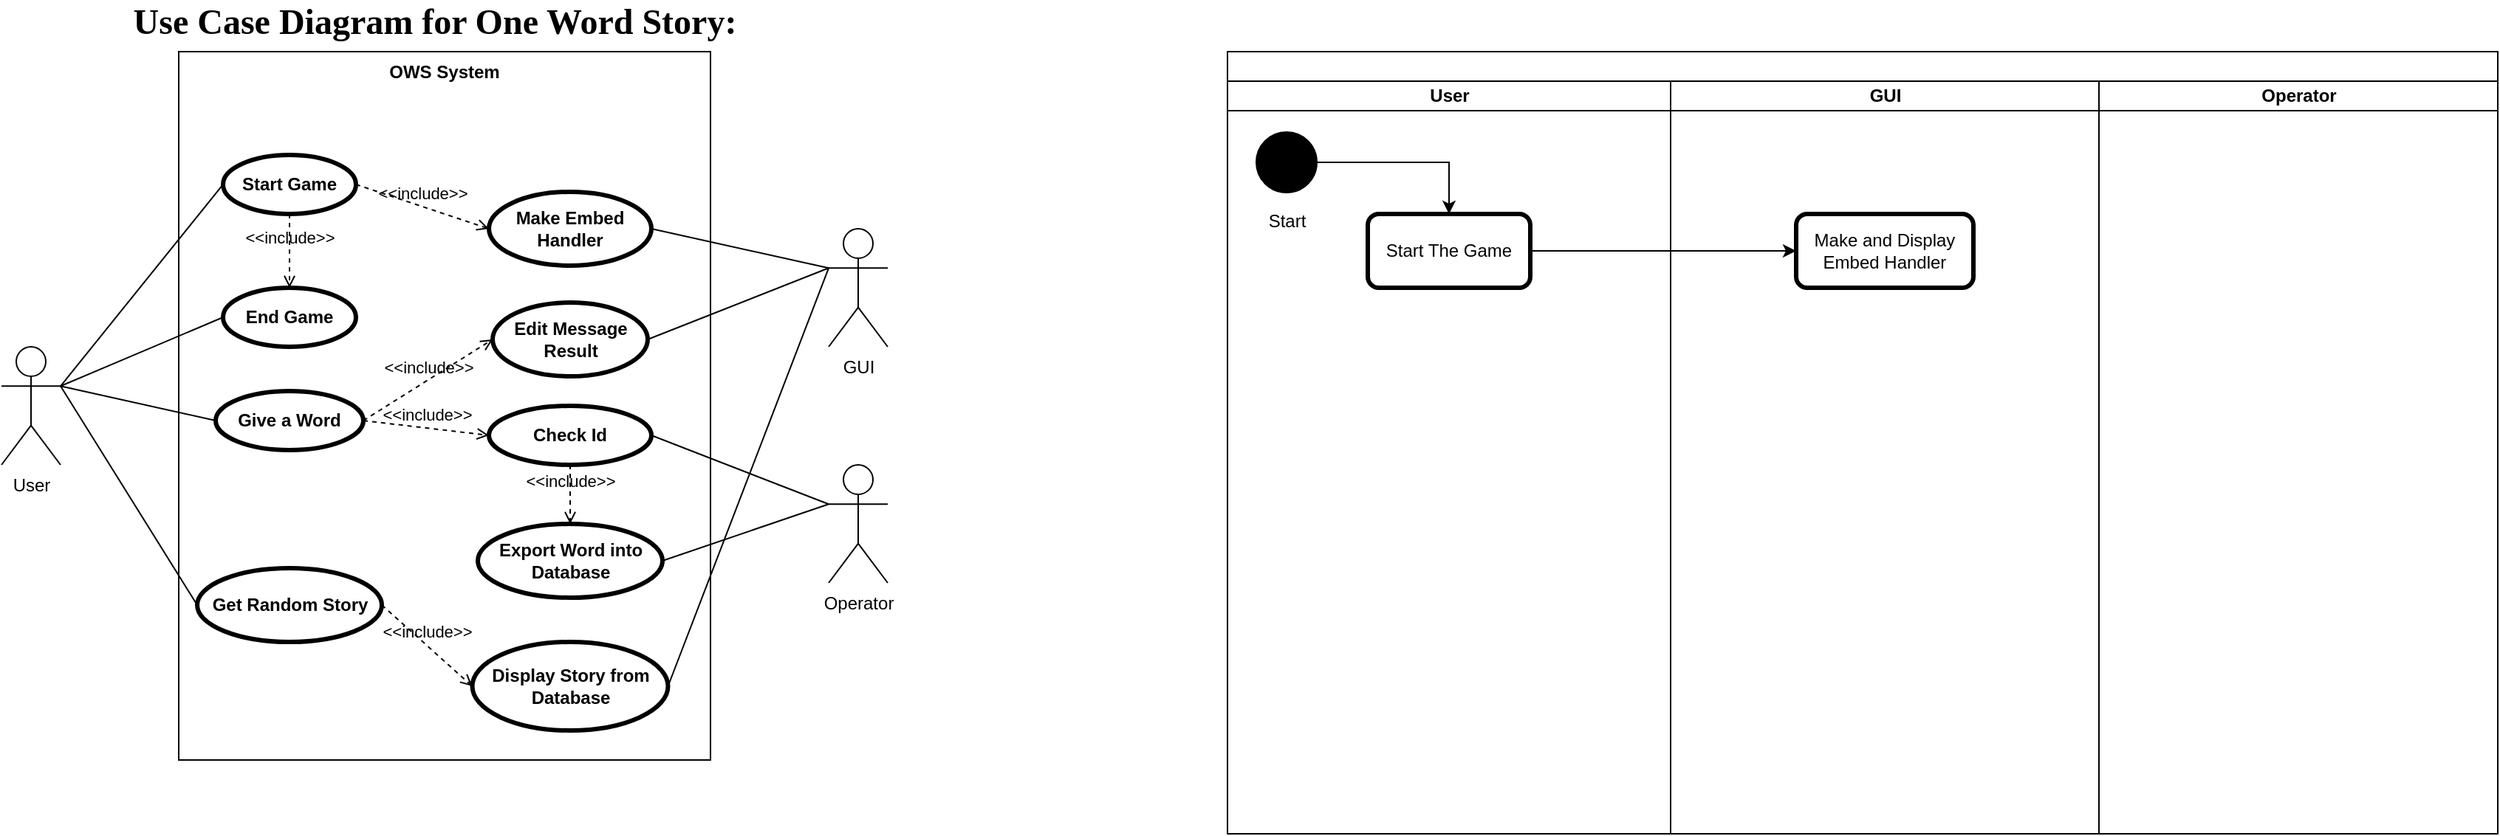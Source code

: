 <mxfile version="12.5.6" type="device"><diagram id="8Bj2ng1WZ6uRDjdKlvuY" name="Page-1"><mxGraphModel dx="752" dy="357" grid="1" gridSize="10" guides="1" tooltips="1" connect="1" arrows="1" fold="1" page="1" pageScale="1" pageWidth="827" pageHeight="1169" math="0" shadow="0"><root><mxCell id="0"/><mxCell id="1" parent="0"/><mxCell id="Mr_0kPpB3vjHNFnzJOEk-1" value="OWS System" style="shape=rect;html=1;verticalAlign=top;fontStyle=1;whiteSpace=wrap;align=center;" parent="1" vertex="1"><mxGeometry x="240" y="40" width="360" height="480" as="geometry"/></mxCell><mxCell id="Mr_0kPpB3vjHNFnzJOEk-2" value="User" style="shape=umlActor;html=1;verticalLabelPosition=bottom;verticalAlign=top;align=center;" parent="1" vertex="1"><mxGeometry x="120" y="240" width="40" height="80" as="geometry"/></mxCell><mxCell id="Mr_0kPpB3vjHNFnzJOEk-4" value="Operator" style="shape=umlActor;html=1;verticalLabelPosition=bottom;verticalAlign=top;align=center;" parent="1" vertex="1"><mxGeometry x="680" y="320" width="40" height="80" as="geometry"/></mxCell><mxCell id="Mr_0kPpB3vjHNFnzJOEk-5" value="Start Game" style="shape=ellipse;html=1;strokeWidth=3;fontStyle=1;whiteSpace=wrap;align=center;perimeter=ellipsePerimeter;" parent="1" vertex="1"><mxGeometry x="270" y="110" width="90" height="40" as="geometry"/></mxCell><mxCell id="Mr_0kPpB3vjHNFnzJOEk-6" value="" style="edgeStyle=none;html=1;endArrow=none;verticalAlign=bottom;exitX=1;exitY=0.333;exitDx=0;exitDy=0;exitPerimeter=0;entryX=0;entryY=0.5;entryDx=0;entryDy=0;" parent="1" source="Mr_0kPpB3vjHNFnzJOEk-2" target="Mr_0kPpB3vjHNFnzJOEk-5" edge="1"><mxGeometry width="160" relative="1" as="geometry"><mxPoint x="200" y="300" as="sourcePoint"/><mxPoint x="360" y="300" as="targetPoint"/></mxGeometry></mxCell><mxCell id="Mr_0kPpB3vjHNFnzJOEk-7" value="Make Embed Handler" style="shape=ellipse;html=1;strokeWidth=3;fontStyle=1;whiteSpace=wrap;align=center;perimeter=ellipsePerimeter;" parent="1" vertex="1"><mxGeometry x="450" y="135" width="110" height="50" as="geometry"/></mxCell><mxCell id="Mr_0kPpB3vjHNFnzJOEk-8" value="" style="edgeStyle=none;html=1;endArrow=none;verticalAlign=bottom;exitX=1;exitY=0.5;exitDx=0;exitDy=0;entryX=0;entryY=0.333;entryDx=0;entryDy=0;entryPerimeter=0;" parent="1" source="Mr_0kPpB3vjHNFnzJOEk-7" target="Mr_0kPpB3vjHNFnzJOEk-21" edge="1"><mxGeometry width="160" relative="1" as="geometry"><mxPoint x="590" y="319.41" as="sourcePoint"/><mxPoint x="750" y="319.41" as="targetPoint"/></mxGeometry></mxCell><mxCell id="Mr_0kPpB3vjHNFnzJOEk-9" value="&amp;lt;&amp;lt;include&amp;gt;&amp;gt;" style="edgeStyle=none;html=1;endArrow=open;verticalAlign=bottom;dashed=1;labelBackgroundColor=none;entryX=0;entryY=0.5;entryDx=0;entryDy=0;exitX=1;exitY=0.5;exitDx=0;exitDy=0;" parent="1" source="Mr_0kPpB3vjHNFnzJOEk-5" target="Mr_0kPpB3vjHNFnzJOEk-7" edge="1"><mxGeometry width="160" relative="1" as="geometry"><mxPoint x="310" y="220" as="sourcePoint"/><mxPoint x="470" y="220" as="targetPoint"/></mxGeometry></mxCell><mxCell id="Mr_0kPpB3vjHNFnzJOEk-10" value="Give a Word" style="shape=ellipse;html=1;strokeWidth=3;fontStyle=1;whiteSpace=wrap;align=center;perimeter=ellipsePerimeter;" parent="1" vertex="1"><mxGeometry x="265" y="270" width="100" height="40" as="geometry"/></mxCell><mxCell id="Mr_0kPpB3vjHNFnzJOEk-11" value="" style="edgeStyle=none;html=1;endArrow=none;verticalAlign=bottom;exitX=1;exitY=0.333;exitDx=0;exitDy=0;exitPerimeter=0;entryX=0;entryY=0.5;entryDx=0;entryDy=0;" parent="1" source="Mr_0kPpB3vjHNFnzJOEk-2" target="Mr_0kPpB3vjHNFnzJOEk-10" edge="1"><mxGeometry width="160" relative="1" as="geometry"><mxPoint x="170" y="156.667" as="sourcePoint"/><mxPoint x="280" y="130" as="targetPoint"/></mxGeometry></mxCell><mxCell id="Mr_0kPpB3vjHNFnzJOEk-12" value="Export Word into Database" style="shape=ellipse;html=1;strokeWidth=3;fontStyle=1;whiteSpace=wrap;align=center;perimeter=ellipsePerimeter;" parent="1" vertex="1"><mxGeometry x="442.5" y="360" width="125" height="50" as="geometry"/></mxCell><mxCell id="Mr_0kPpB3vjHNFnzJOEk-13" value="Check Id" style="shape=ellipse;html=1;strokeWidth=3;fontStyle=1;whiteSpace=wrap;align=center;perimeter=ellipsePerimeter;" parent="1" vertex="1"><mxGeometry x="450" y="280" width="110" height="40" as="geometry"/></mxCell><mxCell id="Mr_0kPpB3vjHNFnzJOEk-14" value="&amp;lt;&amp;lt;include&amp;gt;&amp;gt;" style="edgeStyle=none;html=1;endArrow=open;verticalAlign=bottom;dashed=1;labelBackgroundColor=none;exitX=1;exitY=0.5;exitDx=0;exitDy=0;entryX=0;entryY=0.5;entryDx=0;entryDy=0;" parent="1" source="Mr_0kPpB3vjHNFnzJOEk-10" target="Mr_0kPpB3vjHNFnzJOEk-13" edge="1"><mxGeometry width="160" relative="1" as="geometry"><mxPoint x="260" y="250" as="sourcePoint"/><mxPoint x="420" y="250" as="targetPoint"/></mxGeometry></mxCell><mxCell id="Mr_0kPpB3vjHNFnzJOEk-15" value="&amp;lt;&amp;lt;include&amp;gt;&amp;gt;" style="edgeStyle=none;html=1;endArrow=open;verticalAlign=bottom;dashed=1;labelBackgroundColor=none;entryX=0.5;entryY=0;entryDx=0;entryDy=0;exitX=0.5;exitY=1;exitDx=0;exitDy=0;" parent="1" source="Mr_0kPpB3vjHNFnzJOEk-13" target="Mr_0kPpB3vjHNFnzJOEk-12" edge="1"><mxGeometry width="160" relative="1" as="geometry"><mxPoint x="120" y="540" as="sourcePoint"/><mxPoint x="280" y="540" as="targetPoint"/></mxGeometry></mxCell><mxCell id="Mr_0kPpB3vjHNFnzJOEk-16" value="" style="edgeStyle=none;html=1;endArrow=none;verticalAlign=bottom;exitX=1;exitY=0.5;exitDx=0;exitDy=0;entryX=0;entryY=0.333;entryDx=0;entryDy=0;entryPerimeter=0;" parent="1" source="Mr_0kPpB3vjHNFnzJOEk-13" target="Mr_0kPpB3vjHNFnzJOEk-4" edge="1"><mxGeometry width="160" relative="1" as="geometry"><mxPoint x="570" y="155" as="sourcePoint"/><mxPoint x="690" y="236.667" as="targetPoint"/></mxGeometry></mxCell><mxCell id="Mr_0kPpB3vjHNFnzJOEk-17" value="" style="edgeStyle=none;html=1;endArrow=none;verticalAlign=bottom;exitX=1;exitY=0.5;exitDx=0;exitDy=0;entryX=0;entryY=0.333;entryDx=0;entryDy=0;entryPerimeter=0;" parent="1" source="Mr_0kPpB3vjHNFnzJOEk-12" target="Mr_0kPpB3vjHNFnzJOEk-4" edge="1"><mxGeometry width="160" relative="1" as="geometry"><mxPoint x="570" y="240" as="sourcePoint"/><mxPoint x="690" y="236.667" as="targetPoint"/></mxGeometry></mxCell><mxCell id="Mr_0kPpB3vjHNFnzJOEk-18" value="End Game" style="shape=ellipse;html=1;strokeWidth=3;fontStyle=1;whiteSpace=wrap;align=center;perimeter=ellipsePerimeter;" parent="1" vertex="1"><mxGeometry x="270" y="200" width="90" height="40" as="geometry"/></mxCell><mxCell id="Mr_0kPpB3vjHNFnzJOEk-19" value="" style="edgeStyle=none;html=1;endArrow=none;verticalAlign=bottom;exitX=1;exitY=0.333;exitDx=0;exitDy=0;exitPerimeter=0;entryX=0;entryY=0.5;entryDx=0;entryDy=0;" parent="1" source="Mr_0kPpB3vjHNFnzJOEk-2" target="Mr_0kPpB3vjHNFnzJOEk-18" edge="1"><mxGeometry width="160" relative="1" as="geometry"><mxPoint x="170" y="236.667" as="sourcePoint"/><mxPoint x="275" y="200" as="targetPoint"/></mxGeometry></mxCell><mxCell id="Mr_0kPpB3vjHNFnzJOEk-21" value="GUI" style="shape=umlActor;html=1;verticalLabelPosition=bottom;verticalAlign=top;align=center;" parent="1" vertex="1"><mxGeometry x="680" y="160" width="40" height="80" as="geometry"/></mxCell><mxCell id="Mr_0kPpB3vjHNFnzJOEk-24" value="Edit Message Result" style="shape=ellipse;html=1;strokeWidth=3;fontStyle=1;whiteSpace=wrap;align=center;perimeter=ellipsePerimeter;" parent="1" vertex="1"><mxGeometry x="452.5" y="210" width="105" height="50" as="geometry"/></mxCell><mxCell id="Mr_0kPpB3vjHNFnzJOEk-25" value="&amp;lt;&amp;lt;include&amp;gt;&amp;gt;" style="edgeStyle=none;html=1;endArrow=open;verticalAlign=bottom;dashed=1;labelBackgroundColor=none;exitX=1;exitY=0.5;exitDx=0;exitDy=0;entryX=0;entryY=0.5;entryDx=0;entryDy=0;" parent="1" source="Mr_0kPpB3vjHNFnzJOEk-10" target="Mr_0kPpB3vjHNFnzJOEk-24" edge="1"><mxGeometry width="160" relative="1" as="geometry"><mxPoint x="375" y="200" as="sourcePoint"/><mxPoint x="460" y="240" as="targetPoint"/></mxGeometry></mxCell><mxCell id="Mr_0kPpB3vjHNFnzJOEk-26" value="" style="edgeStyle=none;html=1;endArrow=none;verticalAlign=bottom;exitX=1;exitY=0.5;exitDx=0;exitDy=0;entryX=0;entryY=0.333;entryDx=0;entryDy=0;entryPerimeter=0;" parent="1" source="Mr_0kPpB3vjHNFnzJOEk-24" target="Mr_0kPpB3vjHNFnzJOEk-21" edge="1"><mxGeometry width="160" relative="1" as="geometry"><mxPoint x="565.0" y="480" as="sourcePoint"/><mxPoint x="690" y="316.667" as="targetPoint"/></mxGeometry></mxCell><mxCell id="Mr_0kPpB3vjHNFnzJOEk-27" value="Get Random Story" style="shape=ellipse;html=1;strokeWidth=3;fontStyle=1;whiteSpace=wrap;align=center;perimeter=ellipsePerimeter;" parent="1" vertex="1"><mxGeometry x="252.5" y="390" width="125" height="50" as="geometry"/></mxCell><mxCell id="Mr_0kPpB3vjHNFnzJOEk-28" value="" style="edgeStyle=none;html=1;endArrow=none;verticalAlign=bottom;exitX=1;exitY=0.333;exitDx=0;exitDy=0;exitPerimeter=0;entryX=0;entryY=0.5;entryDx=0;entryDy=0;" parent="1" source="Mr_0kPpB3vjHNFnzJOEk-2" target="Mr_0kPpB3vjHNFnzJOEk-27" edge="1"><mxGeometry width="160" relative="1" as="geometry"><mxPoint x="170" y="236.667" as="sourcePoint"/><mxPoint x="280" y="330" as="targetPoint"/></mxGeometry></mxCell><mxCell id="Mr_0kPpB3vjHNFnzJOEk-29" value="Display Story from Database" style="shape=ellipse;html=1;strokeWidth=3;fontStyle=1;whiteSpace=wrap;align=center;perimeter=ellipsePerimeter;" parent="1" vertex="1"><mxGeometry x="438.75" y="440" width="132.5" height="60" as="geometry"/></mxCell><mxCell id="Mr_0kPpB3vjHNFnzJOEk-30" value="&amp;lt;&amp;lt;include&amp;gt;&amp;gt;" style="edgeStyle=none;html=1;endArrow=open;verticalAlign=bottom;dashed=1;labelBackgroundColor=none;entryX=0;entryY=0.5;entryDx=0;entryDy=0;exitX=1;exitY=0.5;exitDx=0;exitDy=0;" parent="1" source="Mr_0kPpB3vjHNFnzJOEk-27" target="Mr_0kPpB3vjHNFnzJOEk-29" edge="1"><mxGeometry width="160" relative="1" as="geometry"><mxPoint x="120" y="540" as="sourcePoint"/><mxPoint x="280" y="540" as="targetPoint"/></mxGeometry></mxCell><mxCell id="Mr_0kPpB3vjHNFnzJOEk-32" value="&amp;lt;&amp;lt;include&amp;gt;&amp;gt;" style="edgeStyle=none;html=1;endArrow=open;verticalAlign=bottom;dashed=1;labelBackgroundColor=none;entryX=0.5;entryY=0;entryDx=0;entryDy=0;exitX=0.5;exitY=1;exitDx=0;exitDy=0;" parent="1" source="Mr_0kPpB3vjHNFnzJOEk-5" target="Mr_0kPpB3vjHNFnzJOEk-18" edge="1"><mxGeometry width="160" relative="1" as="geometry"><mxPoint x="370" y="140.0" as="sourcePoint"/><mxPoint x="460" y="170.0" as="targetPoint"/></mxGeometry></mxCell><mxCell id="Mr_0kPpB3vjHNFnzJOEk-33" value="&lt;font style=&quot;font-size: 24px&quot; face=&quot;Georgia&quot;&gt;&lt;b&gt;Use Case Diagram for One Word Story:&lt;/b&gt;&lt;/font&gt;" style="text;html=1;align=center;verticalAlign=middle;resizable=0;points=[];autosize=1;" parent="1" vertex="1"><mxGeometry x="163" y="10" width="500" height="20" as="geometry"/></mxCell><mxCell id="Mr_0kPpB3vjHNFnzJOEk-34" value="" style="edgeStyle=none;html=1;endArrow=none;verticalAlign=bottom;exitX=1;exitY=0.5;exitDx=0;exitDy=0;entryX=0;entryY=0.333;entryDx=0;entryDy=0;entryPerimeter=0;" parent="1" source="Mr_0kPpB3vjHNFnzJOEk-29" target="Mr_0kPpB3vjHNFnzJOEk-21" edge="1"><mxGeometry width="160" relative="1" as="geometry"><mxPoint x="567.5" y="245.0" as="sourcePoint"/><mxPoint x="690" y="196.667" as="targetPoint"/></mxGeometry></mxCell><mxCell id="Mr_0kPpB3vjHNFnzJOEk-35" value="" style="swimlane;html=1;childLayout=stackLayout;resizeParent=1;resizeParentMax=0;startSize=20;" parent="1" vertex="1"><mxGeometry x="950" y="40" width="860" height="530" as="geometry"/></mxCell><mxCell id="Mr_0kPpB3vjHNFnzJOEk-36" value="User" style="swimlane;html=1;startSize=20;" parent="Mr_0kPpB3vjHNFnzJOEk-35" vertex="1"><mxGeometry y="20" width="300" height="510" as="geometry"/></mxCell><mxCell id="Mr_0kPpB3vjHNFnzJOEk-42" style="edgeStyle=orthogonalEdgeStyle;rounded=0;orthogonalLoop=1;jettySize=auto;html=1;exitX=1;exitY=0.5;exitDx=0;exitDy=0;entryX=0.5;entryY=0;entryDx=0;entryDy=0;" parent="Mr_0kPpB3vjHNFnzJOEk-36" source="Mr_0kPpB3vjHNFnzJOEk-40" target="Mr_0kPpB3vjHNFnzJOEk-41" edge="1"><mxGeometry relative="1" as="geometry"/></mxCell><mxCell id="Mr_0kPpB3vjHNFnzJOEk-40" value="Start" style="shape=ellipse;html=1;fillColor=#000000;strokeWidth=2;verticalLabelPosition=bottom;verticalAlignment=top;perimeter=ellipsePerimeter;" parent="Mr_0kPpB3vjHNFnzJOEk-36" vertex="1"><mxGeometry x="20" y="35" width="40" height="40" as="geometry"/></mxCell><mxCell id="Mr_0kPpB3vjHNFnzJOEk-41" value="Start The Game" style="shape=ext;rounded=1;html=1;whiteSpace=wrap;strokeWidth=3;" parent="Mr_0kPpB3vjHNFnzJOEk-36" vertex="1"><mxGeometry x="95" y="90" width="110" height="50" as="geometry"/></mxCell><mxCell id="Mr_0kPpB3vjHNFnzJOEk-37" value="GUI" style="swimlane;html=1;startSize=20;" parent="Mr_0kPpB3vjHNFnzJOEk-35" vertex="1"><mxGeometry x="300" y="20" width="290" height="510" as="geometry"/></mxCell><mxCell id="Mr_0kPpB3vjHNFnzJOEk-43" value="Make and Display Embed Handler" style="shape=ext;rounded=1;html=1;whiteSpace=wrap;strokeWidth=3;" parent="Mr_0kPpB3vjHNFnzJOEk-37" vertex="1"><mxGeometry x="85" y="90" width="120" height="50" as="geometry"/></mxCell><mxCell id="Mr_0kPpB3vjHNFnzJOEk-38" value="Operator" style="swimlane;html=1;startSize=20;" parent="Mr_0kPpB3vjHNFnzJOEk-35" vertex="1"><mxGeometry x="590" y="20" width="270" height="510" as="geometry"/></mxCell><mxCell id="Mr_0kPpB3vjHNFnzJOEk-44" style="edgeStyle=orthogonalEdgeStyle;rounded=0;orthogonalLoop=1;jettySize=auto;html=1;exitX=1;exitY=0.5;exitDx=0;exitDy=0;entryX=0;entryY=0.5;entryDx=0;entryDy=0;" parent="Mr_0kPpB3vjHNFnzJOEk-35" source="Mr_0kPpB3vjHNFnzJOEk-41" target="Mr_0kPpB3vjHNFnzJOEk-43" edge="1"><mxGeometry relative="1" as="geometry"/></mxCell></root></mxGraphModel></diagram></mxfile>